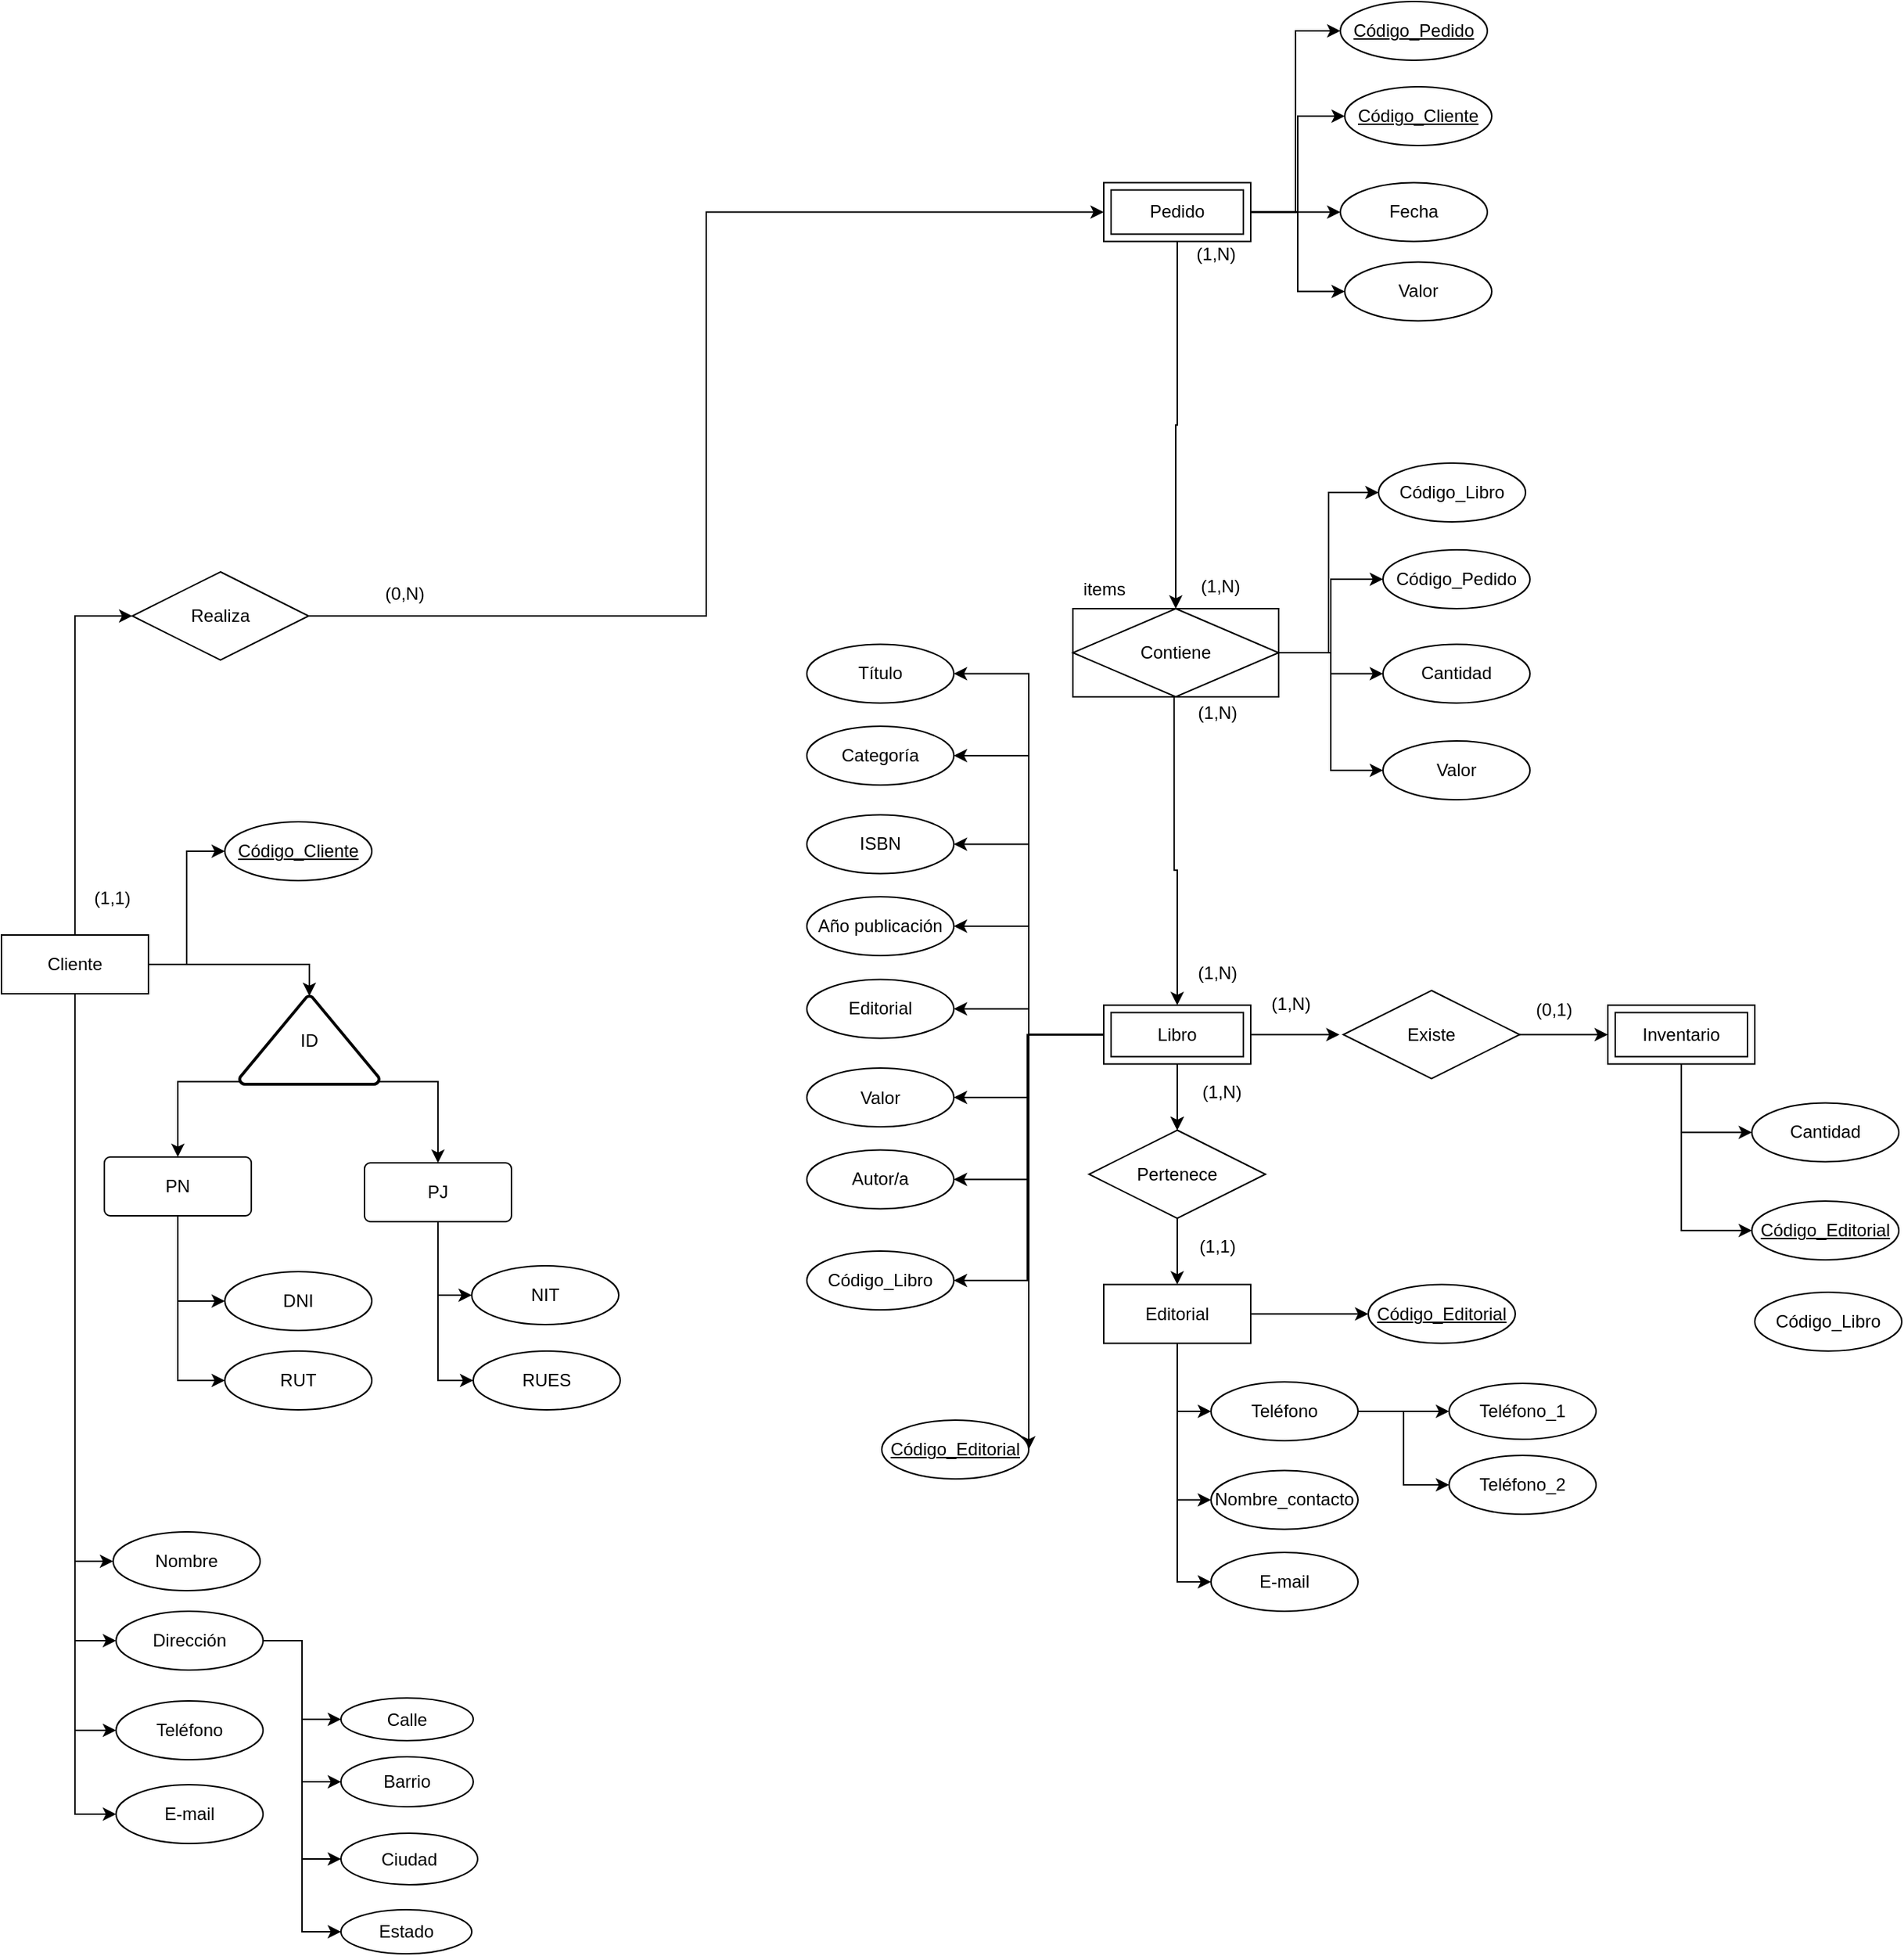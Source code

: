 <mxfile version="28.0.9">
  <diagram name="Página-1" id="pAuuFBfd3IPFz2sgieC5">
    <mxGraphModel dx="1389" dy="1103" grid="0" gridSize="10" guides="1" tooltips="1" connect="1" arrows="1" fold="1" page="0" pageScale="1" pageWidth="827" pageHeight="1169" math="0" shadow="0">
      <root>
        <mxCell id="0" />
        <mxCell id="1" parent="0" />
        <mxCell id="cs2vf8mVAvjcUNv43Vio-11" style="edgeStyle=orthogonalEdgeStyle;rounded=0;orthogonalLoop=1;jettySize=auto;html=1;entryX=0;entryY=0.5;entryDx=0;entryDy=0;" edge="1" parent="1" source="cs2vf8mVAvjcUNv43Vio-3" target="cs2vf8mVAvjcUNv43Vio-10">
          <mxGeometry relative="1" as="geometry" />
        </mxCell>
        <mxCell id="cs2vf8mVAvjcUNv43Vio-36" style="edgeStyle=orthogonalEdgeStyle;rounded=0;orthogonalLoop=1;jettySize=auto;html=1;exitX=0.5;exitY=1;exitDx=0;exitDy=0;entryX=0;entryY=0.5;entryDx=0;entryDy=0;" edge="1" parent="1" source="cs2vf8mVAvjcUNv43Vio-3" target="cs2vf8mVAvjcUNv43Vio-35">
          <mxGeometry relative="1" as="geometry" />
        </mxCell>
        <mxCell id="cs2vf8mVAvjcUNv43Vio-37" style="edgeStyle=orthogonalEdgeStyle;rounded=0;orthogonalLoop=1;jettySize=auto;html=1;entryX=0;entryY=0.5;entryDx=0;entryDy=0;" edge="1" parent="1" source="cs2vf8mVAvjcUNv43Vio-3" target="cs2vf8mVAvjcUNv43Vio-38">
          <mxGeometry relative="1" as="geometry">
            <mxPoint x="117" y="421.2" as="targetPoint" />
          </mxGeometry>
        </mxCell>
        <mxCell id="cs2vf8mVAvjcUNv43Vio-41" style="edgeStyle=orthogonalEdgeStyle;rounded=0;orthogonalLoop=1;jettySize=auto;html=1;entryX=0;entryY=0.5;entryDx=0;entryDy=0;" edge="1" parent="1" source="cs2vf8mVAvjcUNv43Vio-3" target="cs2vf8mVAvjcUNv43Vio-40">
          <mxGeometry relative="1" as="geometry" />
        </mxCell>
        <mxCell id="cs2vf8mVAvjcUNv43Vio-42" style="edgeStyle=orthogonalEdgeStyle;rounded=0;orthogonalLoop=1;jettySize=auto;html=1;entryX=0;entryY=0.5;entryDx=0;entryDy=0;" edge="1" parent="1" source="cs2vf8mVAvjcUNv43Vio-3" target="cs2vf8mVAvjcUNv43Vio-39">
          <mxGeometry relative="1" as="geometry" />
        </mxCell>
        <mxCell id="cs2vf8mVAvjcUNv43Vio-101" style="edgeStyle=orthogonalEdgeStyle;rounded=0;orthogonalLoop=1;jettySize=auto;html=1;entryX=0;entryY=0.5;entryDx=0;entryDy=0;" edge="1" parent="1" source="cs2vf8mVAvjcUNv43Vio-3" target="cs2vf8mVAvjcUNv43Vio-100">
          <mxGeometry relative="1" as="geometry" />
        </mxCell>
        <mxCell id="cs2vf8mVAvjcUNv43Vio-3" value="Cliente" style="whiteSpace=wrap;html=1;align=center;" vertex="1" parent="1">
          <mxGeometry x="67" y="256" width="100" height="40" as="geometry" />
        </mxCell>
        <mxCell id="cs2vf8mVAvjcUNv43Vio-16" style="edgeStyle=orthogonalEdgeStyle;rounded=0;orthogonalLoop=1;jettySize=auto;html=1;exitX=0.5;exitY=1;exitDx=0;exitDy=0;entryX=0.5;entryY=0;entryDx=0;entryDy=0;" edge="1" parent="1" source="cs2vf8mVAvjcUNv43Vio-4" target="cs2vf8mVAvjcUNv43Vio-31">
          <mxGeometry relative="1" as="geometry">
            <mxPoint x="792" y="106.75" as="targetPoint" />
          </mxGeometry>
        </mxCell>
        <mxCell id="cs2vf8mVAvjcUNv43Vio-71" style="edgeStyle=orthogonalEdgeStyle;rounded=0;orthogonalLoop=1;jettySize=auto;html=1;entryX=0;entryY=0.5;entryDx=0;entryDy=0;" edge="1" parent="1" source="cs2vf8mVAvjcUNv43Vio-4" target="cs2vf8mVAvjcUNv43Vio-67">
          <mxGeometry relative="1" as="geometry" />
        </mxCell>
        <mxCell id="cs2vf8mVAvjcUNv43Vio-72" style="edgeStyle=orthogonalEdgeStyle;rounded=0;orthogonalLoop=1;jettySize=auto;html=1;entryX=0;entryY=0.5;entryDx=0;entryDy=0;" edge="1" parent="1" source="cs2vf8mVAvjcUNv43Vio-4" target="cs2vf8mVAvjcUNv43Vio-68">
          <mxGeometry relative="1" as="geometry" />
        </mxCell>
        <mxCell id="cs2vf8mVAvjcUNv43Vio-106" style="edgeStyle=orthogonalEdgeStyle;rounded=0;orthogonalLoop=1;jettySize=auto;html=1;exitX=1;exitY=0.5;exitDx=0;exitDy=0;entryX=0;entryY=0.5;entryDx=0;entryDy=0;" edge="1" parent="1" source="cs2vf8mVAvjcUNv43Vio-4" target="cs2vf8mVAvjcUNv43Vio-104">
          <mxGeometry relative="1" as="geometry" />
        </mxCell>
        <mxCell id="cs2vf8mVAvjcUNv43Vio-110" style="edgeStyle=orthogonalEdgeStyle;rounded=0;orthogonalLoop=1;jettySize=auto;html=1;exitX=1;exitY=0.5;exitDx=0;exitDy=0;entryX=0;entryY=0.5;entryDx=0;entryDy=0;" edge="1" parent="1" source="cs2vf8mVAvjcUNv43Vio-4" target="cs2vf8mVAvjcUNv43Vio-109">
          <mxGeometry relative="1" as="geometry" />
        </mxCell>
        <mxCell id="cs2vf8mVAvjcUNv43Vio-4" value="Pedido" style="shape=ext;margin=3;double=1;whiteSpace=wrap;html=1;align=center;" vertex="1" parent="1">
          <mxGeometry x="817" y="-255.75" width="100" height="40" as="geometry" />
        </mxCell>
        <mxCell id="cs2vf8mVAvjcUNv43Vio-21" style="edgeStyle=orthogonalEdgeStyle;rounded=0;orthogonalLoop=1;jettySize=auto;html=1;exitX=0.5;exitY=1;exitDx=0;exitDy=0;entryX=0.5;entryY=0;entryDx=0;entryDy=0;" edge="1" parent="1" source="cs2vf8mVAvjcUNv43Vio-5" target="cs2vf8mVAvjcUNv43Vio-20">
          <mxGeometry relative="1" as="geometry" />
        </mxCell>
        <mxCell id="cs2vf8mVAvjcUNv43Vio-24" value="" style="edgeStyle=orthogonalEdgeStyle;rounded=0;orthogonalLoop=1;jettySize=auto;html=1;" edge="1" parent="1" source="cs2vf8mVAvjcUNv43Vio-5" target="cs2vf8mVAvjcUNv43Vio-20">
          <mxGeometry relative="1" as="geometry" />
        </mxCell>
        <mxCell id="cs2vf8mVAvjcUNv43Vio-27" style="edgeStyle=orthogonalEdgeStyle;rounded=0;orthogonalLoop=1;jettySize=auto;html=1;exitX=1;exitY=0.5;exitDx=0;exitDy=0;" edge="1" parent="1" source="cs2vf8mVAvjcUNv43Vio-5">
          <mxGeometry relative="1" as="geometry">
            <mxPoint x="977.4" y="323.75" as="targetPoint" />
          </mxGeometry>
        </mxCell>
        <mxCell id="cs2vf8mVAvjcUNv43Vio-82" style="edgeStyle=orthogonalEdgeStyle;rounded=0;orthogonalLoop=1;jettySize=auto;html=1;exitX=0;exitY=0.5;exitDx=0;exitDy=0;entryX=1;entryY=0.5;entryDx=0;entryDy=0;" edge="1" parent="1" source="cs2vf8mVAvjcUNv43Vio-5" target="cs2vf8mVAvjcUNv43Vio-75">
          <mxGeometry relative="1" as="geometry" />
        </mxCell>
        <mxCell id="cs2vf8mVAvjcUNv43Vio-83" style="edgeStyle=orthogonalEdgeStyle;rounded=0;orthogonalLoop=1;jettySize=auto;html=1;entryX=1;entryY=0.5;entryDx=0;entryDy=0;" edge="1" parent="1" source="cs2vf8mVAvjcUNv43Vio-5" target="cs2vf8mVAvjcUNv43Vio-76">
          <mxGeometry relative="1" as="geometry" />
        </mxCell>
        <mxCell id="cs2vf8mVAvjcUNv43Vio-84" style="edgeStyle=orthogonalEdgeStyle;rounded=0;orthogonalLoop=1;jettySize=auto;html=1;entryX=1;entryY=0.5;entryDx=0;entryDy=0;" edge="1" parent="1" source="cs2vf8mVAvjcUNv43Vio-5" target="cs2vf8mVAvjcUNv43Vio-77">
          <mxGeometry relative="1" as="geometry" />
        </mxCell>
        <mxCell id="cs2vf8mVAvjcUNv43Vio-85" style="edgeStyle=orthogonalEdgeStyle;rounded=0;orthogonalLoop=1;jettySize=auto;html=1;entryX=1;entryY=0.5;entryDx=0;entryDy=0;" edge="1" parent="1" source="cs2vf8mVAvjcUNv43Vio-5" target="cs2vf8mVAvjcUNv43Vio-78">
          <mxGeometry relative="1" as="geometry" />
        </mxCell>
        <mxCell id="cs2vf8mVAvjcUNv43Vio-86" style="edgeStyle=orthogonalEdgeStyle;rounded=0;orthogonalLoop=1;jettySize=auto;html=1;exitX=0;exitY=0.5;exitDx=0;exitDy=0;entryX=1;entryY=0.5;entryDx=0;entryDy=0;" edge="1" parent="1" source="cs2vf8mVAvjcUNv43Vio-5" target="cs2vf8mVAvjcUNv43Vio-79">
          <mxGeometry relative="1" as="geometry" />
        </mxCell>
        <mxCell id="cs2vf8mVAvjcUNv43Vio-87" style="edgeStyle=orthogonalEdgeStyle;rounded=0;orthogonalLoop=1;jettySize=auto;html=1;exitX=0;exitY=0.5;exitDx=0;exitDy=0;entryX=1;entryY=0.5;entryDx=0;entryDy=0;" edge="1" parent="1" source="cs2vf8mVAvjcUNv43Vio-5" target="cs2vf8mVAvjcUNv43Vio-80">
          <mxGeometry relative="1" as="geometry" />
        </mxCell>
        <mxCell id="cs2vf8mVAvjcUNv43Vio-88" style="edgeStyle=orthogonalEdgeStyle;rounded=0;orthogonalLoop=1;jettySize=auto;html=1;exitX=0;exitY=0.5;exitDx=0;exitDy=0;entryX=1;entryY=0.5;entryDx=0;entryDy=0;" edge="1" parent="1" source="cs2vf8mVAvjcUNv43Vio-5" target="cs2vf8mVAvjcUNv43Vio-81">
          <mxGeometry relative="1" as="geometry" />
        </mxCell>
        <mxCell id="cs2vf8mVAvjcUNv43Vio-108" style="edgeStyle=orthogonalEdgeStyle;rounded=0;orthogonalLoop=1;jettySize=auto;html=1;entryX=1;entryY=0.5;entryDx=0;entryDy=0;" edge="1" parent="1" source="cs2vf8mVAvjcUNv43Vio-5" target="cs2vf8mVAvjcUNv43Vio-107">
          <mxGeometry relative="1" as="geometry">
            <Array as="points">
              <mxPoint x="765" y="324" />
              <mxPoint x="765" y="491" />
            </Array>
          </mxGeometry>
        </mxCell>
        <mxCell id="cs2vf8mVAvjcUNv43Vio-121" style="edgeStyle=orthogonalEdgeStyle;rounded=0;orthogonalLoop=1;jettySize=auto;html=1;exitX=0;exitY=0.5;exitDx=0;exitDy=0;entryX=1;entryY=0.5;entryDx=0;entryDy=0;" edge="1" parent="1" source="cs2vf8mVAvjcUNv43Vio-5" target="cs2vf8mVAvjcUNv43Vio-120">
          <mxGeometry relative="1" as="geometry" />
        </mxCell>
        <mxCell id="cs2vf8mVAvjcUNv43Vio-5" value="Libro" style="shape=ext;margin=3;double=1;whiteSpace=wrap;html=1;align=center;" vertex="1" parent="1">
          <mxGeometry x="817" y="303.75" width="100" height="40" as="geometry" />
        </mxCell>
        <mxCell id="cs2vf8mVAvjcUNv43Vio-95" style="edgeStyle=orthogonalEdgeStyle;rounded=0;orthogonalLoop=1;jettySize=auto;html=1;exitX=0.5;exitY=1;exitDx=0;exitDy=0;entryX=0;entryY=0.5;entryDx=0;entryDy=0;" edge="1" parent="1" source="cs2vf8mVAvjcUNv43Vio-6" target="cs2vf8mVAvjcUNv43Vio-89">
          <mxGeometry relative="1" as="geometry" />
        </mxCell>
        <mxCell id="cs2vf8mVAvjcUNv43Vio-96" style="edgeStyle=orthogonalEdgeStyle;rounded=0;orthogonalLoop=1;jettySize=auto;html=1;exitX=0.5;exitY=1;exitDx=0;exitDy=0;entryX=0;entryY=0.5;entryDx=0;entryDy=0;" edge="1" parent="1" source="cs2vf8mVAvjcUNv43Vio-6" target="cs2vf8mVAvjcUNv43Vio-90">
          <mxGeometry relative="1" as="geometry" />
        </mxCell>
        <mxCell id="cs2vf8mVAvjcUNv43Vio-97" style="edgeStyle=orthogonalEdgeStyle;rounded=0;orthogonalLoop=1;jettySize=auto;html=1;exitX=0.5;exitY=1;exitDx=0;exitDy=0;entryX=0;entryY=0.5;entryDx=0;entryDy=0;" edge="1" parent="1" source="cs2vf8mVAvjcUNv43Vio-6" target="cs2vf8mVAvjcUNv43Vio-91">
          <mxGeometry relative="1" as="geometry" />
        </mxCell>
        <mxCell id="cs2vf8mVAvjcUNv43Vio-103" style="edgeStyle=orthogonalEdgeStyle;rounded=0;orthogonalLoop=1;jettySize=auto;html=1;exitX=1;exitY=0.5;exitDx=0;exitDy=0;entryX=0;entryY=0.5;entryDx=0;entryDy=0;" edge="1" parent="1" source="cs2vf8mVAvjcUNv43Vio-6" target="cs2vf8mVAvjcUNv43Vio-102">
          <mxGeometry relative="1" as="geometry" />
        </mxCell>
        <mxCell id="cs2vf8mVAvjcUNv43Vio-6" value="Editorial" style="whiteSpace=wrap;html=1;align=center;" vertex="1" parent="1">
          <mxGeometry x="817" y="493.75" width="100" height="40" as="geometry" />
        </mxCell>
        <mxCell id="cs2vf8mVAvjcUNv43Vio-74" style="edgeStyle=orthogonalEdgeStyle;rounded=0;orthogonalLoop=1;jettySize=auto;html=1;exitX=0.5;exitY=1;exitDx=0;exitDy=0;entryX=0;entryY=0.5;entryDx=0;entryDy=0;" edge="1" parent="1" source="cs2vf8mVAvjcUNv43Vio-7" target="cs2vf8mVAvjcUNv43Vio-73">
          <mxGeometry relative="1" as="geometry" />
        </mxCell>
        <mxCell id="cs2vf8mVAvjcUNv43Vio-113" style="edgeStyle=orthogonalEdgeStyle;rounded=0;orthogonalLoop=1;jettySize=auto;html=1;exitX=0.5;exitY=1;exitDx=0;exitDy=0;entryX=0;entryY=0.5;entryDx=0;entryDy=0;" edge="1" parent="1" source="cs2vf8mVAvjcUNv43Vio-7" target="cs2vf8mVAvjcUNv43Vio-112">
          <mxGeometry relative="1" as="geometry" />
        </mxCell>
        <mxCell id="cs2vf8mVAvjcUNv43Vio-7" value="Inventario" style="shape=ext;margin=3;double=1;whiteSpace=wrap;html=1;align=center;" vertex="1" parent="1">
          <mxGeometry x="1160" y="303.75" width="100" height="40" as="geometry" />
        </mxCell>
        <mxCell id="cs2vf8mVAvjcUNv43Vio-12" style="edgeStyle=orthogonalEdgeStyle;rounded=0;orthogonalLoop=1;jettySize=auto;html=1;exitX=1;exitY=0.5;exitDx=0;exitDy=0;entryX=0;entryY=0.5;entryDx=0;entryDy=0;" edge="1" parent="1" source="cs2vf8mVAvjcUNv43Vio-10" target="cs2vf8mVAvjcUNv43Vio-4">
          <mxGeometry relative="1" as="geometry" />
        </mxCell>
        <mxCell id="cs2vf8mVAvjcUNv43Vio-10" value="Realiza" style="shape=rhombus;perimeter=rhombusPerimeter;whiteSpace=wrap;html=1;align=center;" vertex="1" parent="1">
          <mxGeometry x="156" y="9" width="120" height="60" as="geometry" />
        </mxCell>
        <mxCell id="cs2vf8mVAvjcUNv43Vio-13" value="(1,1)" style="text;html=1;align=center;verticalAlign=middle;resizable=0;points=[];autosize=1;strokeColor=none;fillColor=none;" vertex="1" parent="1">
          <mxGeometry x="117" y="216" width="50" height="30" as="geometry" />
        </mxCell>
        <mxCell id="cs2vf8mVAvjcUNv43Vio-14" value="(0,N)" style="text;html=1;align=center;verticalAlign=middle;resizable=0;points=[];autosize=1;strokeColor=none;fillColor=none;" vertex="1" parent="1">
          <mxGeometry x="316" y="9" width="50" height="30" as="geometry" />
        </mxCell>
        <mxCell id="cs2vf8mVAvjcUNv43Vio-17" style="edgeStyle=orthogonalEdgeStyle;rounded=0;orthogonalLoop=1;jettySize=auto;html=1;exitX=-0.083;exitY=0.064;exitDx=0;exitDy=0;entryX=0.5;entryY=0;entryDx=0;entryDy=0;exitPerimeter=0;" edge="1" parent="1" source="cs2vf8mVAvjcUNv43Vio-34" target="cs2vf8mVAvjcUNv43Vio-5">
          <mxGeometry relative="1" as="geometry">
            <mxPoint x="866" y="213.75" as="sourcePoint" />
          </mxGeometry>
        </mxCell>
        <mxCell id="cs2vf8mVAvjcUNv43Vio-18" value="(1,N)" style="text;html=1;align=center;verticalAlign=middle;resizable=0;points=[];autosize=1;strokeColor=none;fillColor=none;" vertex="1" parent="1">
          <mxGeometry x="868" y="-222.25" width="50" height="30" as="geometry" />
        </mxCell>
        <mxCell id="cs2vf8mVAvjcUNv43Vio-19" value="(1,N)" style="text;html=1;align=center;verticalAlign=middle;resizable=0;points=[];autosize=1;strokeColor=none;fillColor=none;" vertex="1" parent="1">
          <mxGeometry x="869" y="266.75" width="50" height="30" as="geometry" />
        </mxCell>
        <mxCell id="cs2vf8mVAvjcUNv43Vio-22" style="edgeStyle=orthogonalEdgeStyle;rounded=0;orthogonalLoop=1;jettySize=auto;html=1;exitX=0.5;exitY=1;exitDx=0;exitDy=0;entryX=0.5;entryY=0;entryDx=0;entryDy=0;" edge="1" parent="1" source="cs2vf8mVAvjcUNv43Vio-20" target="cs2vf8mVAvjcUNv43Vio-6">
          <mxGeometry relative="1" as="geometry" />
        </mxCell>
        <mxCell id="cs2vf8mVAvjcUNv43Vio-20" value="Pertenece" style="shape=rhombus;perimeter=rhombusPerimeter;whiteSpace=wrap;html=1;align=center;" vertex="1" parent="1">
          <mxGeometry x="807" y="388.75" width="120" height="60" as="geometry" />
        </mxCell>
        <mxCell id="cs2vf8mVAvjcUNv43Vio-23" value="(1,N)" style="text;html=1;align=center;verticalAlign=middle;resizable=0;points=[];autosize=1;strokeColor=none;fillColor=none;" vertex="1" parent="1">
          <mxGeometry x="874" y="349.75" width="45" height="26" as="geometry" />
        </mxCell>
        <mxCell id="cs2vf8mVAvjcUNv43Vio-25" value="(1,1)" style="text;html=1;align=center;verticalAlign=middle;resizable=0;points=[];autosize=1;strokeColor=none;fillColor=none;" vertex="1" parent="1">
          <mxGeometry x="869" y="452.75" width="50" height="30" as="geometry" />
        </mxCell>
        <mxCell id="cs2vf8mVAvjcUNv43Vio-28" style="edgeStyle=orthogonalEdgeStyle;rounded=0;orthogonalLoop=1;jettySize=auto;html=1;exitX=1;exitY=0.5;exitDx=0;exitDy=0;" edge="1" parent="1" source="cs2vf8mVAvjcUNv43Vio-26" target="cs2vf8mVAvjcUNv43Vio-7">
          <mxGeometry relative="1" as="geometry" />
        </mxCell>
        <mxCell id="cs2vf8mVAvjcUNv43Vio-26" value="Existe" style="shape=rhombus;perimeter=rhombusPerimeter;whiteSpace=wrap;html=1;align=center;" vertex="1" parent="1">
          <mxGeometry x="980" y="293.75" width="120" height="60" as="geometry" />
        </mxCell>
        <mxCell id="cs2vf8mVAvjcUNv43Vio-29" value="(1,N)" style="text;html=1;align=center;verticalAlign=middle;resizable=0;points=[];autosize=1;strokeColor=none;fillColor=none;" vertex="1" parent="1">
          <mxGeometry x="921" y="289.75" width="45" height="26" as="geometry" />
        </mxCell>
        <mxCell id="cs2vf8mVAvjcUNv43Vio-30" value="(0,1)" style="text;html=1;align=center;verticalAlign=middle;resizable=0;points=[];autosize=1;strokeColor=none;fillColor=none;" vertex="1" parent="1">
          <mxGeometry x="1101" y="293.75" width="43" height="26" as="geometry" />
        </mxCell>
        <mxCell id="cs2vf8mVAvjcUNv43Vio-128" style="edgeStyle=orthogonalEdgeStyle;rounded=0;orthogonalLoop=1;jettySize=auto;html=1;exitX=1;exitY=0.5;exitDx=0;exitDy=0;entryX=0;entryY=0.5;entryDx=0;entryDy=0;" edge="1" parent="1" source="cs2vf8mVAvjcUNv43Vio-31" target="cs2vf8mVAvjcUNv43Vio-123">
          <mxGeometry relative="1" as="geometry" />
        </mxCell>
        <mxCell id="cs2vf8mVAvjcUNv43Vio-129" style="edgeStyle=orthogonalEdgeStyle;rounded=0;orthogonalLoop=1;jettySize=auto;html=1;" edge="1" parent="1" source="cs2vf8mVAvjcUNv43Vio-31" target="cs2vf8mVAvjcUNv43Vio-124">
          <mxGeometry relative="1" as="geometry" />
        </mxCell>
        <mxCell id="cs2vf8mVAvjcUNv43Vio-130" style="edgeStyle=orthogonalEdgeStyle;rounded=0;orthogonalLoop=1;jettySize=auto;html=1;entryX=0;entryY=0.5;entryDx=0;entryDy=0;" edge="1" parent="1" source="cs2vf8mVAvjcUNv43Vio-31" target="cs2vf8mVAvjcUNv43Vio-114">
          <mxGeometry relative="1" as="geometry" />
        </mxCell>
        <mxCell id="cs2vf8mVAvjcUNv43Vio-131" style="edgeStyle=orthogonalEdgeStyle;rounded=0;orthogonalLoop=1;jettySize=auto;html=1;entryX=0;entryY=0.5;entryDx=0;entryDy=0;" edge="1" parent="1" source="cs2vf8mVAvjcUNv43Vio-31" target="cs2vf8mVAvjcUNv43Vio-116">
          <mxGeometry relative="1" as="geometry" />
        </mxCell>
        <mxCell id="cs2vf8mVAvjcUNv43Vio-31" value="Contiene" style="shape=associativeEntity;whiteSpace=wrap;html=1;align=center;" vertex="1" parent="1">
          <mxGeometry x="796" y="34" width="140" height="60" as="geometry" />
        </mxCell>
        <mxCell id="cs2vf8mVAvjcUNv43Vio-32" value="items" style="text;html=1;align=center;verticalAlign=middle;resizable=0;points=[];autosize=1;strokeColor=none;fillColor=none;" vertex="1" parent="1">
          <mxGeometry x="793" y="8" width="47" height="26" as="geometry" />
        </mxCell>
        <mxCell id="cs2vf8mVAvjcUNv43Vio-33" value="(1,N)" style="text;html=1;align=center;verticalAlign=middle;resizable=0;points=[];autosize=1;strokeColor=none;fillColor=none;" vertex="1" parent="1">
          <mxGeometry x="871" y="4" width="50" height="30" as="geometry" />
        </mxCell>
        <mxCell id="cs2vf8mVAvjcUNv43Vio-34" value="(1,N)" style="text;html=1;align=center;verticalAlign=middle;resizable=0;points=[];autosize=1;strokeColor=none;fillColor=none;" vertex="1" parent="1">
          <mxGeometry x="869" y="90" width="50" height="30" as="geometry" />
        </mxCell>
        <mxCell id="cs2vf8mVAvjcUNv43Vio-35" value="Nombre" style="ellipse;whiteSpace=wrap;html=1;align=center;" vertex="1" parent="1">
          <mxGeometry x="143" y="662" width="100" height="40" as="geometry" />
        </mxCell>
        <mxCell id="cs2vf8mVAvjcUNv43Vio-47" style="edgeStyle=orthogonalEdgeStyle;rounded=0;orthogonalLoop=1;jettySize=auto;html=1;exitX=1;exitY=0.5;exitDx=0;exitDy=0;entryX=0;entryY=0.5;entryDx=0;entryDy=0;" edge="1" parent="1" source="cs2vf8mVAvjcUNv43Vio-38" target="cs2vf8mVAvjcUNv43Vio-43">
          <mxGeometry relative="1" as="geometry" />
        </mxCell>
        <mxCell id="cs2vf8mVAvjcUNv43Vio-48" style="edgeStyle=orthogonalEdgeStyle;rounded=0;orthogonalLoop=1;jettySize=auto;html=1;exitX=1;exitY=0.5;exitDx=0;exitDy=0;entryX=0;entryY=0.5;entryDx=0;entryDy=0;" edge="1" parent="1" source="cs2vf8mVAvjcUNv43Vio-38" target="cs2vf8mVAvjcUNv43Vio-44">
          <mxGeometry relative="1" as="geometry" />
        </mxCell>
        <mxCell id="cs2vf8mVAvjcUNv43Vio-49" style="edgeStyle=orthogonalEdgeStyle;rounded=0;orthogonalLoop=1;jettySize=auto;html=1;entryX=0;entryY=0.5;entryDx=0;entryDy=0;" edge="1" parent="1" source="cs2vf8mVAvjcUNv43Vio-38" target="cs2vf8mVAvjcUNv43Vio-45">
          <mxGeometry relative="1" as="geometry" />
        </mxCell>
        <mxCell id="cs2vf8mVAvjcUNv43Vio-50" style="edgeStyle=orthogonalEdgeStyle;rounded=0;orthogonalLoop=1;jettySize=auto;html=1;entryX=0;entryY=0.5;entryDx=0;entryDy=0;" edge="1" parent="1" source="cs2vf8mVAvjcUNv43Vio-38" target="cs2vf8mVAvjcUNv43Vio-46">
          <mxGeometry relative="1" as="geometry" />
        </mxCell>
        <mxCell id="cs2vf8mVAvjcUNv43Vio-38" value="Dirección" style="ellipse;whiteSpace=wrap;html=1;align=center;" vertex="1" parent="1">
          <mxGeometry x="145" y="716" width="100" height="40" as="geometry" />
        </mxCell>
        <mxCell id="cs2vf8mVAvjcUNv43Vio-39" value="Teléfono" style="ellipse;whiteSpace=wrap;html=1;align=center;" vertex="1" parent="1">
          <mxGeometry x="145" y="777" width="100" height="40" as="geometry" />
        </mxCell>
        <mxCell id="cs2vf8mVAvjcUNv43Vio-40" value="E-mail" style="ellipse;whiteSpace=wrap;html=1;align=center;" vertex="1" parent="1">
          <mxGeometry x="145" y="834" width="100" height="40" as="geometry" />
        </mxCell>
        <mxCell id="cs2vf8mVAvjcUNv43Vio-43" value="Calle" style="ellipse;whiteSpace=wrap;html=1;align=center;" vertex="1" parent="1">
          <mxGeometry x="298" y="775" width="90" height="29" as="geometry" />
        </mxCell>
        <mxCell id="cs2vf8mVAvjcUNv43Vio-44" value="Barrio" style="ellipse;whiteSpace=wrap;html=1;align=center;" vertex="1" parent="1">
          <mxGeometry x="298" y="815" width="90" height="34" as="geometry" />
        </mxCell>
        <mxCell id="cs2vf8mVAvjcUNv43Vio-45" value="Ciudad" style="ellipse;whiteSpace=wrap;html=1;align=center;" vertex="1" parent="1">
          <mxGeometry x="298" y="867" width="93" height="35" as="geometry" />
        </mxCell>
        <mxCell id="cs2vf8mVAvjcUNv43Vio-46" value="Estado" style="ellipse;whiteSpace=wrap;html=1;align=center;" vertex="1" parent="1">
          <mxGeometry x="298" y="919" width="89" height="30" as="geometry" />
        </mxCell>
        <mxCell id="cs2vf8mVAvjcUNv43Vio-56" style="edgeStyle=orthogonalEdgeStyle;rounded=0;orthogonalLoop=1;jettySize=auto;html=1;exitX=0.01;exitY=0.97;exitDx=0;exitDy=0;exitPerimeter=0;entryX=0.5;entryY=0;entryDx=0;entryDy=0;" edge="1" parent="1" source="cs2vf8mVAvjcUNv43Vio-52" target="cs2vf8mVAvjcUNv43Vio-54">
          <mxGeometry relative="1" as="geometry" />
        </mxCell>
        <mxCell id="cs2vf8mVAvjcUNv43Vio-57" style="edgeStyle=orthogonalEdgeStyle;rounded=0;orthogonalLoop=1;jettySize=auto;html=1;exitX=0.99;exitY=0.97;exitDx=0;exitDy=0;exitPerimeter=0;entryX=0.5;entryY=0;entryDx=0;entryDy=0;" edge="1" parent="1" source="cs2vf8mVAvjcUNv43Vio-52" target="cs2vf8mVAvjcUNv43Vio-55">
          <mxGeometry relative="1" as="geometry" />
        </mxCell>
        <mxCell id="cs2vf8mVAvjcUNv43Vio-52" value="ID" style="strokeWidth=2;html=1;shape=mxgraph.flowchart.extract_or_measurement;whiteSpace=wrap;" vertex="1" parent="1">
          <mxGeometry x="229" y="297.5" width="95" height="60" as="geometry" />
        </mxCell>
        <mxCell id="cs2vf8mVAvjcUNv43Vio-53" style="edgeStyle=orthogonalEdgeStyle;rounded=0;orthogonalLoop=1;jettySize=auto;html=1;exitX=1;exitY=0.5;exitDx=0;exitDy=0;entryX=0.5;entryY=0;entryDx=0;entryDy=0;entryPerimeter=0;" edge="1" parent="1" source="cs2vf8mVAvjcUNv43Vio-3" target="cs2vf8mVAvjcUNv43Vio-52">
          <mxGeometry relative="1" as="geometry" />
        </mxCell>
        <mxCell id="cs2vf8mVAvjcUNv43Vio-63" style="edgeStyle=orthogonalEdgeStyle;rounded=0;orthogonalLoop=1;jettySize=auto;html=1;exitX=0.5;exitY=1;exitDx=0;exitDy=0;entryX=0;entryY=0.5;entryDx=0;entryDy=0;" edge="1" parent="1" source="cs2vf8mVAvjcUNv43Vio-54" target="cs2vf8mVAvjcUNv43Vio-58">
          <mxGeometry relative="1" as="geometry" />
        </mxCell>
        <mxCell id="cs2vf8mVAvjcUNv43Vio-64" style="edgeStyle=orthogonalEdgeStyle;rounded=0;orthogonalLoop=1;jettySize=auto;html=1;entryX=0;entryY=0.5;entryDx=0;entryDy=0;" edge="1" parent="1" source="cs2vf8mVAvjcUNv43Vio-54" target="cs2vf8mVAvjcUNv43Vio-59">
          <mxGeometry relative="1" as="geometry" />
        </mxCell>
        <mxCell id="cs2vf8mVAvjcUNv43Vio-54" value="PN" style="rounded=1;arcSize=10;whiteSpace=wrap;html=1;align=center;" vertex="1" parent="1">
          <mxGeometry x="137" y="407" width="100" height="40" as="geometry" />
        </mxCell>
        <mxCell id="cs2vf8mVAvjcUNv43Vio-65" style="edgeStyle=orthogonalEdgeStyle;rounded=0;orthogonalLoop=1;jettySize=auto;html=1;entryX=0;entryY=0.5;entryDx=0;entryDy=0;" edge="1" parent="1" source="cs2vf8mVAvjcUNv43Vio-55" target="cs2vf8mVAvjcUNv43Vio-60">
          <mxGeometry relative="1" as="geometry" />
        </mxCell>
        <mxCell id="cs2vf8mVAvjcUNv43Vio-66" style="edgeStyle=orthogonalEdgeStyle;rounded=0;orthogonalLoop=1;jettySize=auto;html=1;entryX=0;entryY=0.5;entryDx=0;entryDy=0;" edge="1" parent="1" source="cs2vf8mVAvjcUNv43Vio-55" target="cs2vf8mVAvjcUNv43Vio-61">
          <mxGeometry relative="1" as="geometry" />
        </mxCell>
        <mxCell id="cs2vf8mVAvjcUNv43Vio-55" value="PJ" style="rounded=1;arcSize=10;whiteSpace=wrap;html=1;align=center;" vertex="1" parent="1">
          <mxGeometry x="314" y="411" width="100" height="40" as="geometry" />
        </mxCell>
        <mxCell id="cs2vf8mVAvjcUNv43Vio-58" value="DNI" style="ellipse;whiteSpace=wrap;html=1;align=center;" vertex="1" parent="1">
          <mxGeometry x="219" y="485" width="100" height="40" as="geometry" />
        </mxCell>
        <mxCell id="cs2vf8mVAvjcUNv43Vio-59" value="RUT" style="ellipse;whiteSpace=wrap;html=1;align=center;" vertex="1" parent="1">
          <mxGeometry x="219" y="539" width="100" height="40" as="geometry" />
        </mxCell>
        <mxCell id="cs2vf8mVAvjcUNv43Vio-60" value="NIT" style="ellipse;whiteSpace=wrap;html=1;align=center;" vertex="1" parent="1">
          <mxGeometry x="387" y="481" width="100" height="40" as="geometry" />
        </mxCell>
        <mxCell id="cs2vf8mVAvjcUNv43Vio-61" value="RUES" style="ellipse;whiteSpace=wrap;html=1;align=center;" vertex="1" parent="1">
          <mxGeometry x="388" y="539" width="100" height="40" as="geometry" />
        </mxCell>
        <mxCell id="cs2vf8mVAvjcUNv43Vio-62" style="edgeStyle=orthogonalEdgeStyle;rounded=0;orthogonalLoop=1;jettySize=auto;html=1;exitX=0.5;exitY=1;exitDx=0;exitDy=0;" edge="1" parent="1" source="cs2vf8mVAvjcUNv43Vio-58" target="cs2vf8mVAvjcUNv43Vio-58">
          <mxGeometry relative="1" as="geometry" />
        </mxCell>
        <mxCell id="cs2vf8mVAvjcUNv43Vio-67" value="Fecha" style="ellipse;whiteSpace=wrap;html=1;align=center;" vertex="1" parent="1">
          <mxGeometry x="978" y="-255.75" width="100" height="40" as="geometry" />
        </mxCell>
        <mxCell id="cs2vf8mVAvjcUNv43Vio-68" value="Valor" style="ellipse;whiteSpace=wrap;html=1;align=center;" vertex="1" parent="1">
          <mxGeometry x="981" y="-201.75" width="100" height="40" as="geometry" />
        </mxCell>
        <mxCell id="cs2vf8mVAvjcUNv43Vio-73" value="Cantidad" style="ellipse;whiteSpace=wrap;html=1;align=center;" vertex="1" parent="1">
          <mxGeometry x="1258" y="370.25" width="100" height="40" as="geometry" />
        </mxCell>
        <mxCell id="cs2vf8mVAvjcUNv43Vio-75" value="Título" style="ellipse;whiteSpace=wrap;html=1;align=center;" vertex="1" parent="1">
          <mxGeometry x="615" y="58.25" width="100" height="40" as="geometry" />
        </mxCell>
        <mxCell id="cs2vf8mVAvjcUNv43Vio-76" value="Categoría" style="ellipse;whiteSpace=wrap;html=1;align=center;" vertex="1" parent="1">
          <mxGeometry x="615" y="114" width="100" height="40" as="geometry" />
        </mxCell>
        <mxCell id="cs2vf8mVAvjcUNv43Vio-77" value="ISBN" style="ellipse;whiteSpace=wrap;html=1;align=center;" vertex="1" parent="1">
          <mxGeometry x="615" y="174.25" width="100" height="40" as="geometry" />
        </mxCell>
        <mxCell id="cs2vf8mVAvjcUNv43Vio-78" value="Año publicación" style="ellipse;whiteSpace=wrap;html=1;align=center;" vertex="1" parent="1">
          <mxGeometry x="615" y="230" width="100" height="40" as="geometry" />
        </mxCell>
        <mxCell id="cs2vf8mVAvjcUNv43Vio-79" value="Editorial" style="ellipse;whiteSpace=wrap;html=1;align=center;" vertex="1" parent="1">
          <mxGeometry x="615" y="286.25" width="100" height="40" as="geometry" />
        </mxCell>
        <mxCell id="cs2vf8mVAvjcUNv43Vio-80" value="Valor" style="ellipse;whiteSpace=wrap;html=1;align=center;" vertex="1" parent="1">
          <mxGeometry x="615" y="346.5" width="100" height="40" as="geometry" />
        </mxCell>
        <mxCell id="cs2vf8mVAvjcUNv43Vio-81" value="Autor/a" style="ellipse;whiteSpace=wrap;html=1;align=center;" vertex="1" parent="1">
          <mxGeometry x="615" y="402.25" width="100" height="40" as="geometry" />
        </mxCell>
        <mxCell id="cs2vf8mVAvjcUNv43Vio-98" style="edgeStyle=orthogonalEdgeStyle;rounded=0;orthogonalLoop=1;jettySize=auto;html=1;exitX=1;exitY=0.5;exitDx=0;exitDy=0;" edge="1" parent="1" source="cs2vf8mVAvjcUNv43Vio-89" target="cs2vf8mVAvjcUNv43Vio-92">
          <mxGeometry relative="1" as="geometry" />
        </mxCell>
        <mxCell id="cs2vf8mVAvjcUNv43Vio-99" style="edgeStyle=orthogonalEdgeStyle;rounded=0;orthogonalLoop=1;jettySize=auto;html=1;exitX=1;exitY=0.5;exitDx=0;exitDy=0;entryX=0;entryY=0.5;entryDx=0;entryDy=0;" edge="1" parent="1" source="cs2vf8mVAvjcUNv43Vio-89" target="cs2vf8mVAvjcUNv43Vio-93">
          <mxGeometry relative="1" as="geometry" />
        </mxCell>
        <mxCell id="cs2vf8mVAvjcUNv43Vio-89" value="Teléfono" style="ellipse;whiteSpace=wrap;html=1;align=center;" vertex="1" parent="1">
          <mxGeometry x="890" y="560" width="100" height="40" as="geometry" />
        </mxCell>
        <mxCell id="cs2vf8mVAvjcUNv43Vio-90" value="Nombre_contacto" style="ellipse;whiteSpace=wrap;html=1;align=center;" vertex="1" parent="1">
          <mxGeometry x="890" y="620.25" width="100" height="40" as="geometry" />
        </mxCell>
        <mxCell id="cs2vf8mVAvjcUNv43Vio-91" value="E-mail" style="ellipse;whiteSpace=wrap;html=1;align=center;" vertex="1" parent="1">
          <mxGeometry x="890" y="676" width="100" height="40" as="geometry" />
        </mxCell>
        <mxCell id="cs2vf8mVAvjcUNv43Vio-92" value="Teléfono_1" style="ellipse;whiteSpace=wrap;html=1;align=center;" vertex="1" parent="1">
          <mxGeometry x="1052" y="561" width="100" height="38" as="geometry" />
        </mxCell>
        <mxCell id="cs2vf8mVAvjcUNv43Vio-93" value="Teléfono_2" style="ellipse;whiteSpace=wrap;html=1;align=center;" vertex="1" parent="1">
          <mxGeometry x="1052" y="610" width="100" height="40" as="geometry" />
        </mxCell>
        <mxCell id="cs2vf8mVAvjcUNv43Vio-100" value="Código_Cliente" style="ellipse;whiteSpace=wrap;html=1;align=center;fontStyle=4;" vertex="1" parent="1">
          <mxGeometry x="219" y="179" width="100" height="40" as="geometry" />
        </mxCell>
        <mxCell id="cs2vf8mVAvjcUNv43Vio-102" value="Código_Editorial" style="ellipse;whiteSpace=wrap;html=1;align=center;fontStyle=4;" vertex="1" parent="1">
          <mxGeometry x="997" y="493.75" width="100" height="40" as="geometry" />
        </mxCell>
        <mxCell id="cs2vf8mVAvjcUNv43Vio-104" value="Código_Cliente" style="ellipse;whiteSpace=wrap;html=1;align=center;fontStyle=4;" vertex="1" parent="1">
          <mxGeometry x="981" y="-321" width="100" height="40" as="geometry" />
        </mxCell>
        <mxCell id="cs2vf8mVAvjcUNv43Vio-107" value="Código_Editorial" style="ellipse;whiteSpace=wrap;html=1;align=center;fontStyle=4;" vertex="1" parent="1">
          <mxGeometry x="666" y="586" width="100" height="40" as="geometry" />
        </mxCell>
        <mxCell id="cs2vf8mVAvjcUNv43Vio-109" value="Código_Pedido" style="ellipse;whiteSpace=wrap;html=1;align=center;fontStyle=4;" vertex="1" parent="1">
          <mxGeometry x="978" y="-379" width="100" height="40" as="geometry" />
        </mxCell>
        <mxCell id="cs2vf8mVAvjcUNv43Vio-112" value="Código_Editorial" style="ellipse;whiteSpace=wrap;html=1;align=center;fontStyle=4;" vertex="1" parent="1">
          <mxGeometry x="1258" y="437" width="100" height="40" as="geometry" />
        </mxCell>
        <mxCell id="cs2vf8mVAvjcUNv43Vio-114" value="Cantidad" style="ellipse;whiteSpace=wrap;html=1;align=center;" vertex="1" parent="1">
          <mxGeometry x="1007" y="58.25" width="100" height="40" as="geometry" />
        </mxCell>
        <mxCell id="cs2vf8mVAvjcUNv43Vio-116" value="Valor" style="ellipse;whiteSpace=wrap;html=1;align=center;" vertex="1" parent="1">
          <mxGeometry x="1007" y="124" width="100" height="40" as="geometry" />
        </mxCell>
        <mxCell id="cs2vf8mVAvjcUNv43Vio-120" value="Código_Libro" style="ellipse;whiteSpace=wrap;html=1;align=center;" vertex="1" parent="1">
          <mxGeometry x="615" y="471" width="100" height="40" as="geometry" />
        </mxCell>
        <mxCell id="cs2vf8mVAvjcUNv43Vio-122" value="Código_Libro" style="ellipse;whiteSpace=wrap;html=1;align=center;" vertex="1" parent="1">
          <mxGeometry x="1260" y="499" width="100" height="40" as="geometry" />
        </mxCell>
        <mxCell id="cs2vf8mVAvjcUNv43Vio-123" value="Código_Libro" style="ellipse;whiteSpace=wrap;html=1;align=center;" vertex="1" parent="1">
          <mxGeometry x="1004" y="-65" width="100" height="40" as="geometry" />
        </mxCell>
        <mxCell id="cs2vf8mVAvjcUNv43Vio-124" value="Código_Pedido" style="ellipse;whiteSpace=wrap;html=1;align=center;" vertex="1" parent="1">
          <mxGeometry x="1007" y="-6" width="100" height="40" as="geometry" />
        </mxCell>
      </root>
    </mxGraphModel>
  </diagram>
</mxfile>

